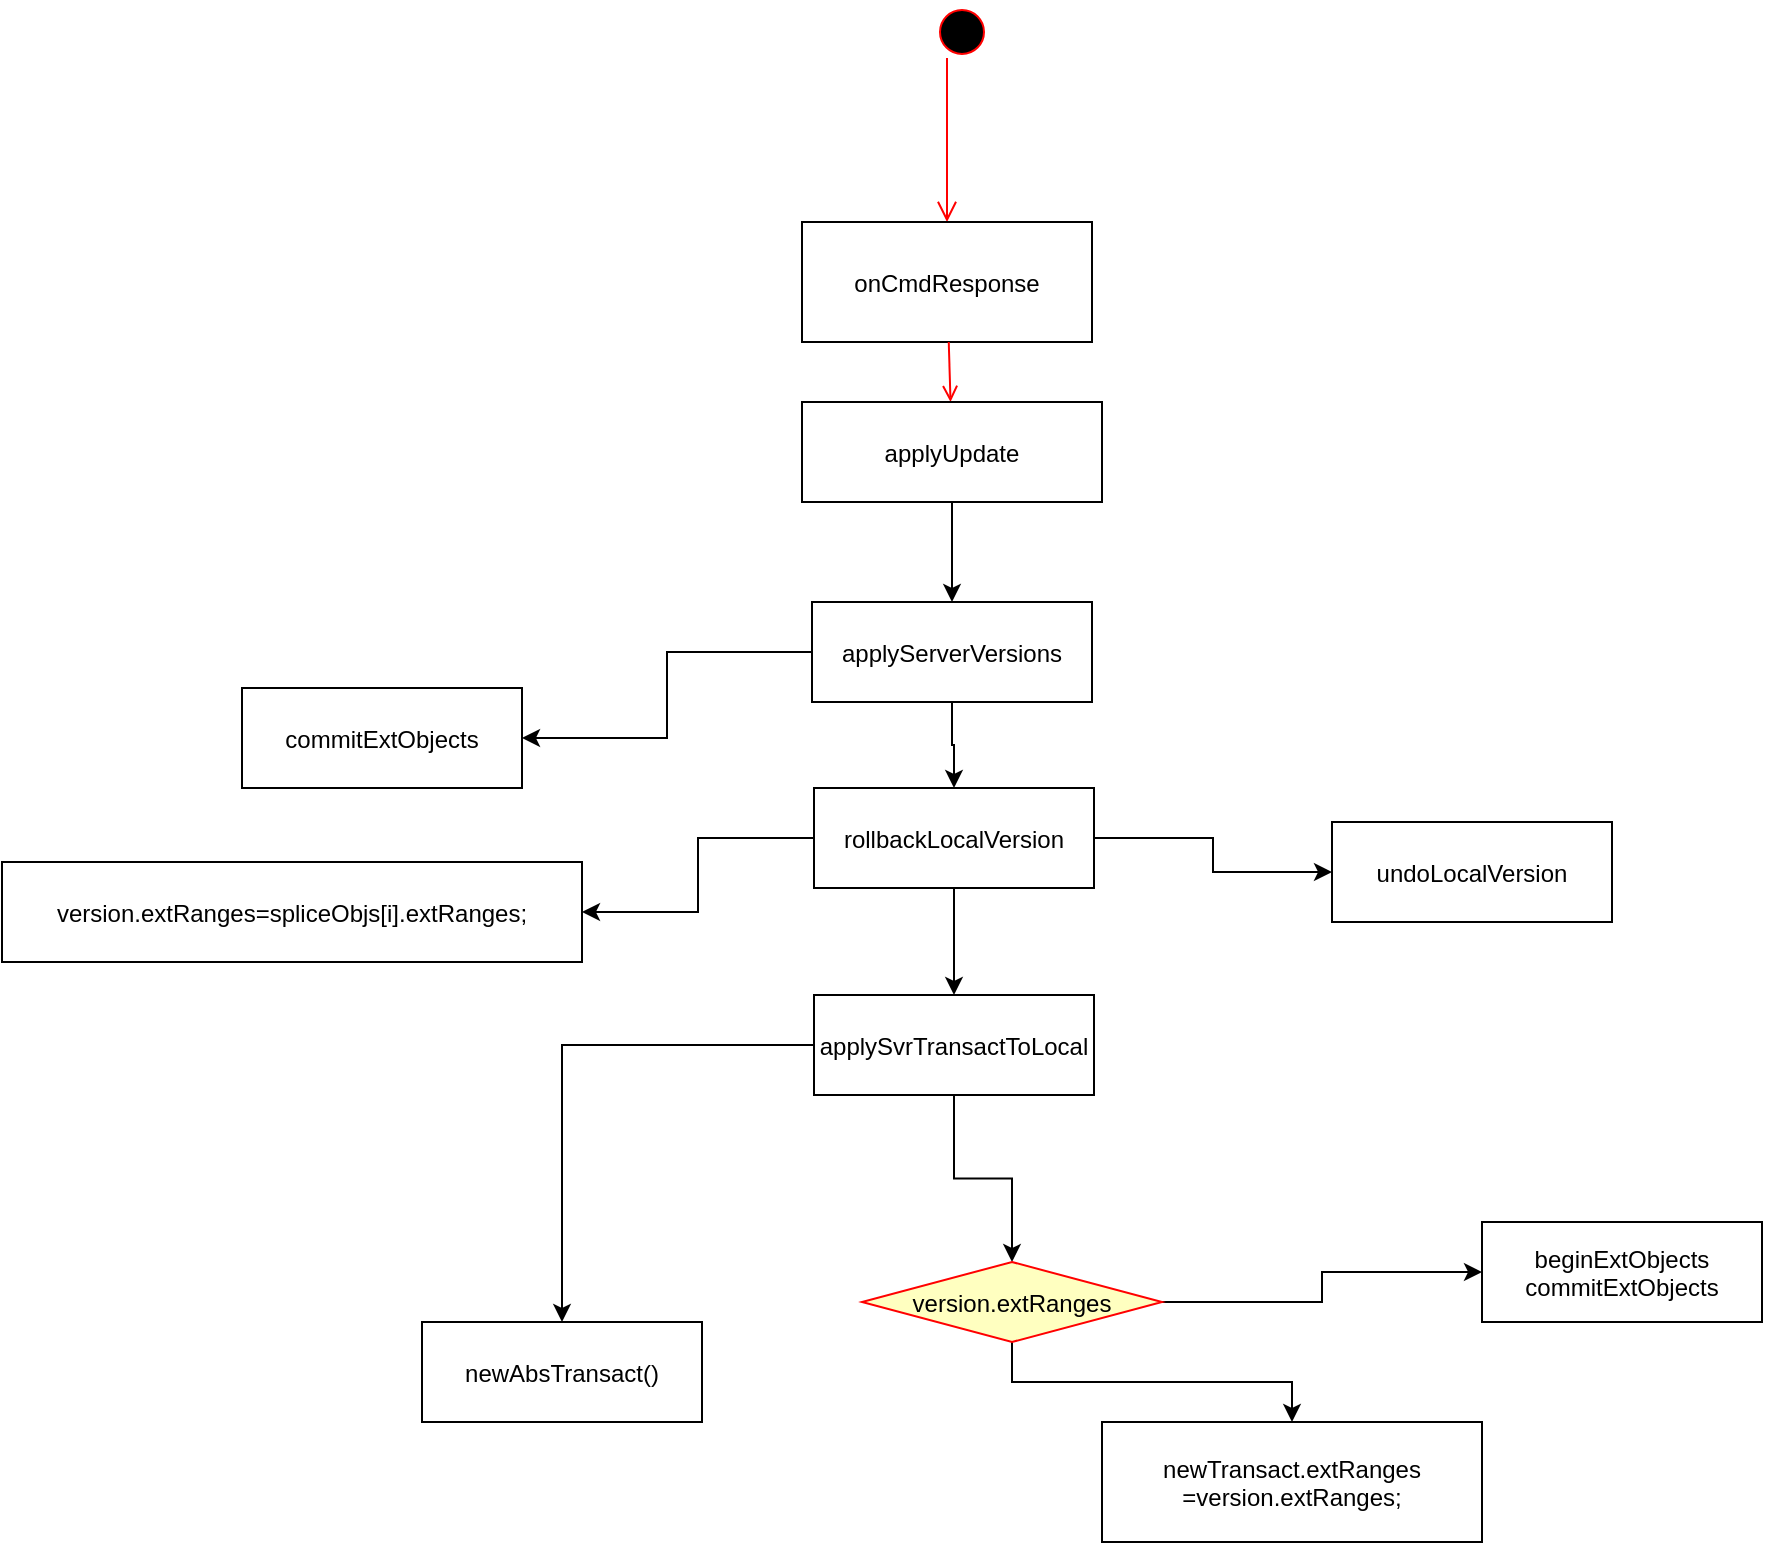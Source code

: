 <mxfile version="10.6.3" type="github"><diagram name="Page-1" id="e7e014a7-5840-1c2e-5031-d8a46d1fe8dd"><mxGraphModel dx="1332" dy="873" grid="1" gridSize="10" guides="1" tooltips="1" connect="1" arrows="1" fold="1" page="1" pageScale="1" pageWidth="1169" pageHeight="826" background="#ffffff" math="0" shadow="0"><root><mxCell id="0"/><mxCell id="1" parent="0"/><mxCell id="13" value="" style="ellipse;shape=startState;fillColor=#000000;strokeColor=#ff0000;" parent="1" vertex="1"><mxGeometry x="525" y="30" width="30" height="30" as="geometry"/></mxCell><mxCell id="14" value="" style="edgeStyle=elbowEdgeStyle;elbow=horizontal;verticalAlign=bottom;endArrow=open;endSize=8;strokeColor=#FF0000;endFill=1;rounded=0;entryX=0.5;entryY=0;entryDx=0;entryDy=0;" parent="1" source="13" target="15" edge="1"><mxGeometry x="604.5" y="108" as="geometry"><mxPoint x="619.5" y="178" as="targetPoint"/></mxGeometry></mxCell><mxCell id="15" value="onCmdResponse" style="" parent="1" vertex="1"><mxGeometry x="460" y="140" width="145" height="60" as="geometry"/></mxCell><mxCell id="17" value="" style="endArrow=open;strokeColor=#FF0000;endFill=1;rounded=0" parent="1" source="15" target="16" edge="1"><mxGeometry relative="1" as="geometry"/></mxCell><mxCell id="XyBos5pNHk5POByLXEVz-43" value="" style="edgeStyle=orthogonalEdgeStyle;rounded=0;orthogonalLoop=1;jettySize=auto;html=1;" edge="1" parent="1" source="16" target="XyBos5pNHk5POByLXEVz-42"><mxGeometry relative="1" as="geometry"/></mxCell><mxCell id="16" value="applyUpdate" style="" parent="1" vertex="1"><mxGeometry x="460" y="230" width="150" height="50" as="geometry"/></mxCell><mxCell id="XyBos5pNHk5POByLXEVz-45" value="" style="edgeStyle=orthogonalEdgeStyle;rounded=0;orthogonalLoop=1;jettySize=auto;html=1;" edge="1" parent="1" source="XyBos5pNHk5POByLXEVz-42" target="XyBos5pNHk5POByLXEVz-44"><mxGeometry relative="1" as="geometry"/></mxCell><mxCell id="XyBos5pNHk5POByLXEVz-47" value="" style="edgeStyle=orthogonalEdgeStyle;rounded=0;orthogonalLoop=1;jettySize=auto;html=1;" edge="1" parent="1" source="XyBos5pNHk5POByLXEVz-42" target="XyBos5pNHk5POByLXEVz-46"><mxGeometry relative="1" as="geometry"/></mxCell><mxCell id="XyBos5pNHk5POByLXEVz-42" value="applyServerVersions" style="" vertex="1" parent="1"><mxGeometry x="465" y="330" width="140" height="50" as="geometry"/></mxCell><mxCell id="XyBos5pNHk5POByLXEVz-49" value="" style="edgeStyle=orthogonalEdgeStyle;rounded=0;orthogonalLoop=1;jettySize=auto;html=1;" edge="1" parent="1" source="XyBos5pNHk5POByLXEVz-46" target="XyBos5pNHk5POByLXEVz-48"><mxGeometry relative="1" as="geometry"/></mxCell><mxCell id="XyBos5pNHk5POByLXEVz-60" value="" style="edgeStyle=orthogonalEdgeStyle;rounded=0;orthogonalLoop=1;jettySize=auto;html=1;" edge="1" parent="1" source="XyBos5pNHk5POByLXEVz-46" target="XyBos5pNHk5POByLXEVz-59"><mxGeometry relative="1" as="geometry"/></mxCell><mxCell id="XyBos5pNHk5POByLXEVz-61" value="" style="edgeStyle=orthogonalEdgeStyle;rounded=0;orthogonalLoop=1;jettySize=auto;html=1;" edge="1" parent="1" source="XyBos5pNHk5POByLXEVz-46" target="XyBos5pNHk5POByLXEVz-50"><mxGeometry relative="1" as="geometry"/></mxCell><mxCell id="XyBos5pNHk5POByLXEVz-46" value="rollbackLocalVersion" style="" vertex="1" parent="1"><mxGeometry x="466" y="423" width="140" height="50" as="geometry"/></mxCell><mxCell id="XyBos5pNHk5POByLXEVz-59" value="version.extRanges=spliceObjs[i].extRanges;" style="" vertex="1" parent="1"><mxGeometry x="60" y="460" width="290" height="50" as="geometry"/></mxCell><mxCell id="XyBos5pNHk5POByLXEVz-53" value="" style="edgeStyle=orthogonalEdgeStyle;rounded=0;orthogonalLoop=1;jettySize=auto;html=1;" edge="1" parent="1" source="XyBos5pNHk5POByLXEVz-50" target="XyBos5pNHk5POByLXEVz-52"><mxGeometry relative="1" as="geometry"/></mxCell><mxCell id="XyBos5pNHk5POByLXEVz-55" value="" style="edgeStyle=orthogonalEdgeStyle;rounded=0;orthogonalLoop=1;jettySize=auto;html=1;exitX=1;exitY=0.5;exitDx=0;exitDy=0;" edge="1" parent="1" source="21" target="XyBos5pNHk5POByLXEVz-54"><mxGeometry relative="1" as="geometry"/></mxCell><mxCell id="XyBos5pNHk5POByLXEVz-57" value="" style="edgeStyle=orthogonalEdgeStyle;rounded=0;orthogonalLoop=1;jettySize=auto;html=1;exitX=0.5;exitY=1;exitDx=0;exitDy=0;" edge="1" parent="1" source="21" target="XyBos5pNHk5POByLXEVz-56"><mxGeometry relative="1" as="geometry"/></mxCell><mxCell id="XyBos5pNHk5POByLXEVz-58" style="edgeStyle=orthogonalEdgeStyle;rounded=0;orthogonalLoop=1;jettySize=auto;html=1;entryX=0.5;entryY=0;entryDx=0;entryDy=0;" edge="1" parent="1" source="XyBos5pNHk5POByLXEVz-50" target="21"><mxGeometry relative="1" as="geometry"/></mxCell><mxCell id="XyBos5pNHk5POByLXEVz-50" value="applySvrTransactToLocal" style="" vertex="1" parent="1"><mxGeometry x="466" y="526.5" width="140" height="50" as="geometry"/></mxCell><mxCell id="XyBos5pNHk5POByLXEVz-56" value="newTransact.extRanges&#10;=version.extRanges;" style="" vertex="1" parent="1"><mxGeometry x="610" y="740" width="190" height="60" as="geometry"/></mxCell><mxCell id="XyBos5pNHk5POByLXEVz-54" value="beginExtObjects&#10;commitExtObjects" style="" vertex="1" parent="1"><mxGeometry x="800" y="640" width="140" height="50" as="geometry"/></mxCell><mxCell id="XyBos5pNHk5POByLXEVz-52" value="newAbsTransact()" style="" vertex="1" parent="1"><mxGeometry x="270" y="690" width="140" height="50" as="geometry"/></mxCell><mxCell id="XyBos5pNHk5POByLXEVz-48" value="undoLocalVersion" style="" vertex="1" parent="1"><mxGeometry x="725" y="440" width="140" height="50" as="geometry"/></mxCell><mxCell id="XyBos5pNHk5POByLXEVz-44" value="commitExtObjects" style="" vertex="1" parent="1"><mxGeometry x="180" y="373" width="140" height="50" as="geometry"/></mxCell><mxCell id="21" value="version.extRanges" style="rhombus;fillColor=#ffffc0;strokeColor=#ff0000;" parent="1" vertex="1"><mxGeometry x="490" y="660" width="150" height="40" as="geometry"/></mxCell></root></mxGraphModel></diagram></mxfile>